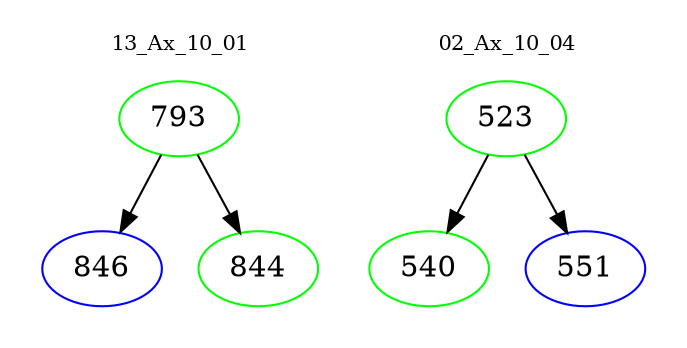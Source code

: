 digraph{
subgraph cluster_0 {
color = white
label = "13_Ax_10_01";
fontsize=10;
T0_793 [label="793", color="green"]
T0_793 -> T0_846 [color="black"]
T0_846 [label="846", color="blue"]
T0_793 -> T0_844 [color="black"]
T0_844 [label="844", color="green"]
}
subgraph cluster_1 {
color = white
label = "02_Ax_10_04";
fontsize=10;
T1_523 [label="523", color="green"]
T1_523 -> T1_540 [color="black"]
T1_540 [label="540", color="green"]
T1_523 -> T1_551 [color="black"]
T1_551 [label="551", color="blue"]
}
}
